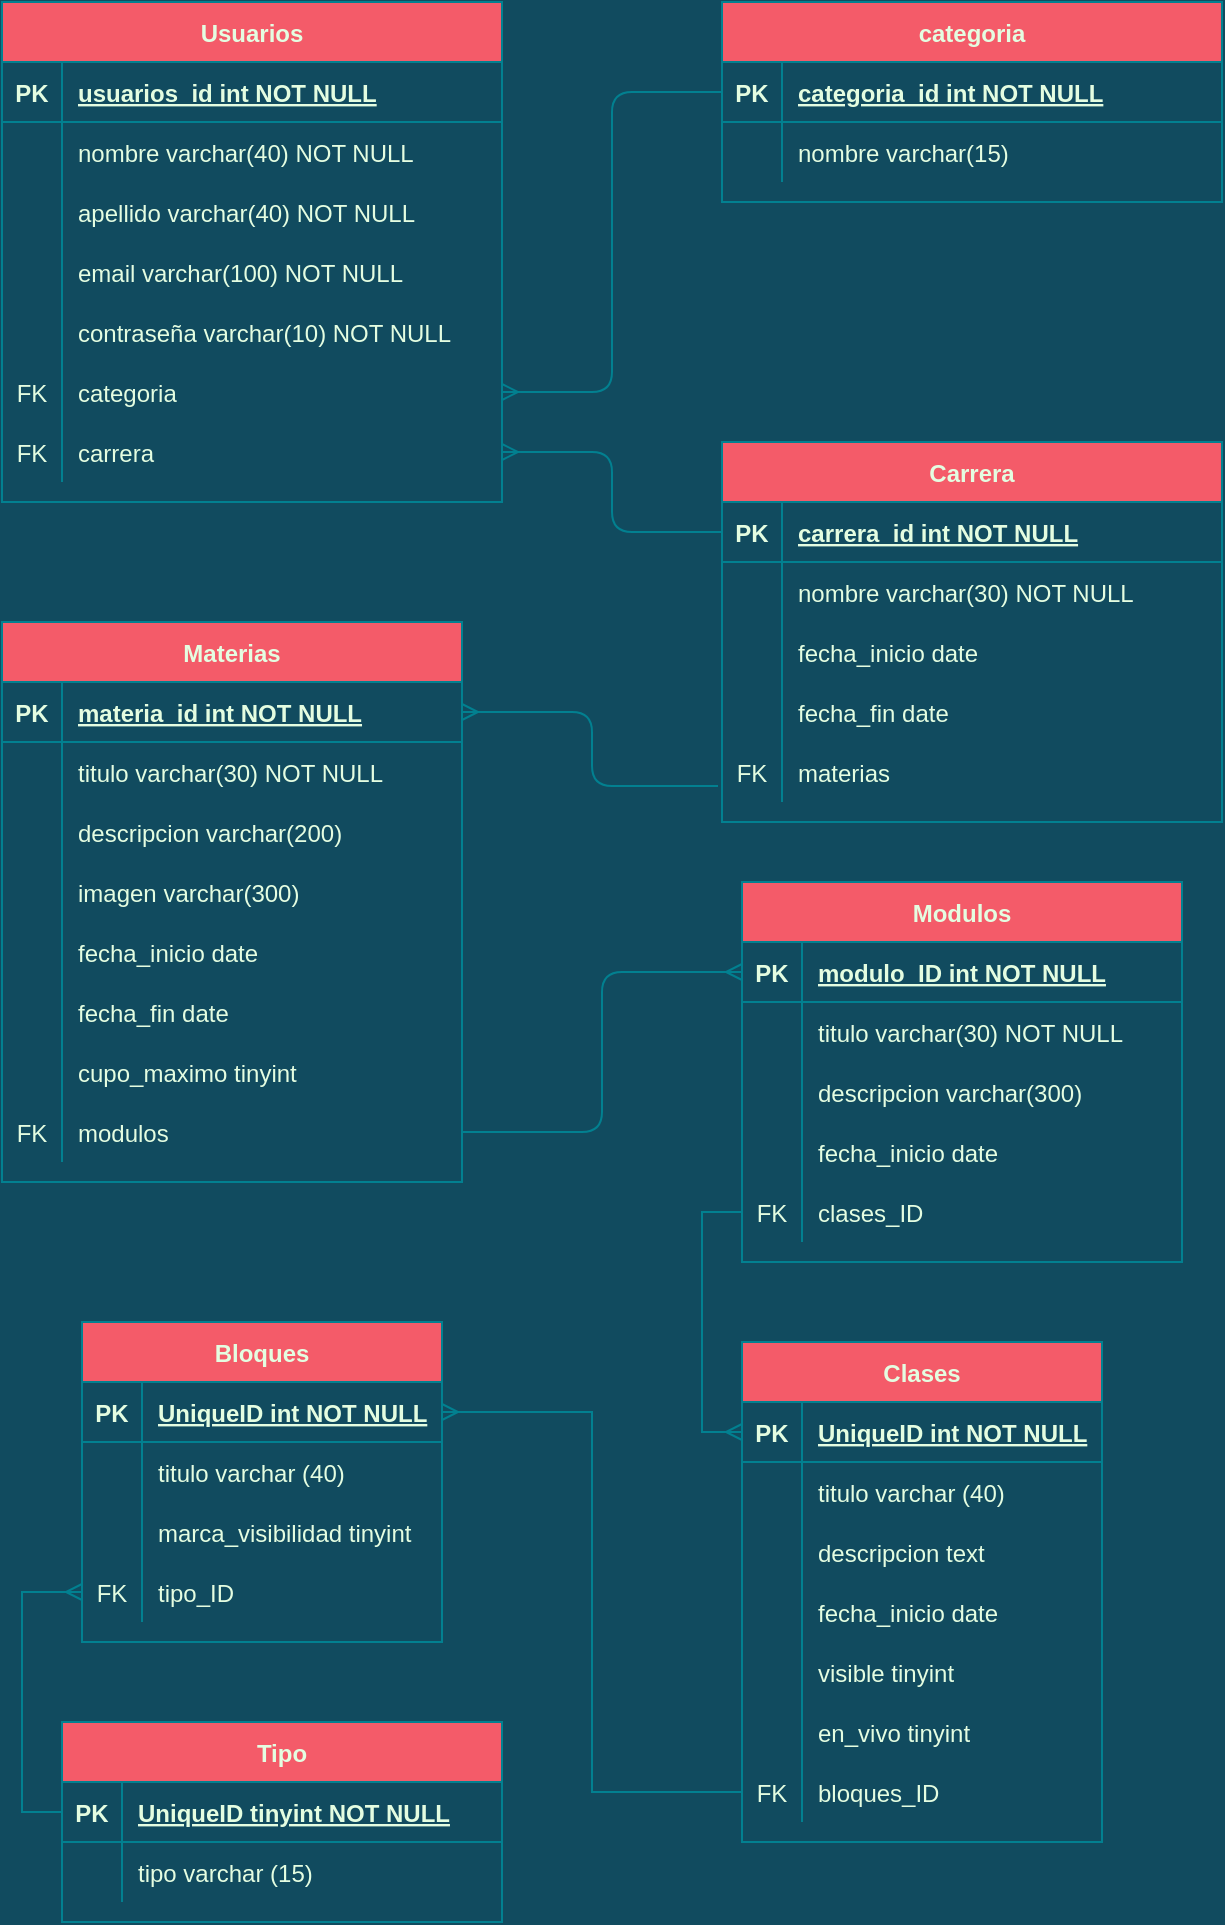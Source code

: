 <mxfile version="14.9.8" type="device"><diagram id="R2lEEEUBdFMjLlhIrx00" name="Page-1"><mxGraphModel dx="1422" dy="762" grid="1" gridSize="10" guides="1" tooltips="1" connect="1" arrows="1" fold="1" page="1" pageScale="1" pageWidth="850" pageHeight="1100" background="#114B5F" math="0" shadow="0" extFonts="Permanent Marker^https://fonts.googleapis.com/css?family=Permanent+Marker"><root><mxCell id="0"/><mxCell id="1" parent="0"/><mxCell id="C-vyLk0tnHw3VtMMgP7b-2" value="Carrera" style="shape=table;startSize=30;container=1;collapsible=1;childLayout=tableLayout;fixedRows=1;rowLines=0;fontStyle=1;align=center;resizeLast=1;fillColor=#F45B69;strokeColor=#028090;fontColor=#E4FDE1;" parent="1" vertex="1"><mxGeometry x="480" y="340" width="250" height="190" as="geometry"/></mxCell><mxCell id="C-vyLk0tnHw3VtMMgP7b-3" value="" style="shape=partialRectangle;collapsible=0;dropTarget=0;pointerEvents=0;fillColor=none;points=[[0,0.5],[1,0.5]];portConstraint=eastwest;top=0;left=0;right=0;bottom=1;strokeColor=#028090;fontColor=#E4FDE1;" parent="C-vyLk0tnHw3VtMMgP7b-2" vertex="1"><mxGeometry y="30" width="250" height="30" as="geometry"/></mxCell><mxCell id="C-vyLk0tnHw3VtMMgP7b-4" value="PK" style="shape=partialRectangle;overflow=hidden;connectable=0;fillColor=none;top=0;left=0;bottom=0;right=0;fontStyle=1;strokeColor=#028090;fontColor=#E4FDE1;" parent="C-vyLk0tnHw3VtMMgP7b-3" vertex="1"><mxGeometry width="30" height="30" as="geometry"/></mxCell><mxCell id="C-vyLk0tnHw3VtMMgP7b-5" value="carrera_id int NOT NULL " style="shape=partialRectangle;overflow=hidden;connectable=0;fillColor=none;top=0;left=0;bottom=0;right=0;align=left;spacingLeft=6;fontStyle=5;strokeColor=#028090;fontColor=#E4FDE1;" parent="C-vyLk0tnHw3VtMMgP7b-3" vertex="1"><mxGeometry x="30" width="220" height="30" as="geometry"/></mxCell><mxCell id="C-vyLk0tnHw3VtMMgP7b-6" value="" style="shape=partialRectangle;collapsible=0;dropTarget=0;pointerEvents=0;fillColor=none;points=[[0,0.5],[1,0.5]];portConstraint=eastwest;top=0;left=0;right=0;bottom=0;strokeColor=#028090;fontColor=#E4FDE1;" parent="C-vyLk0tnHw3VtMMgP7b-2" vertex="1"><mxGeometry y="60" width="250" height="30" as="geometry"/></mxCell><mxCell id="C-vyLk0tnHw3VtMMgP7b-7" value="" style="shape=partialRectangle;overflow=hidden;connectable=0;fillColor=none;top=0;left=0;bottom=0;right=0;strokeColor=#028090;fontColor=#E4FDE1;" parent="C-vyLk0tnHw3VtMMgP7b-6" vertex="1"><mxGeometry width="30" height="30" as="geometry"/></mxCell><mxCell id="C-vyLk0tnHw3VtMMgP7b-8" value="nombre varchar(30) NOT NULL" style="shape=partialRectangle;overflow=hidden;connectable=0;fillColor=none;top=0;left=0;bottom=0;right=0;align=left;spacingLeft=6;strokeColor=#028090;fontColor=#E4FDE1;" parent="C-vyLk0tnHw3VtMMgP7b-6" vertex="1"><mxGeometry x="30" width="220" height="30" as="geometry"/></mxCell><mxCell id="C-vyLk0tnHw3VtMMgP7b-9" value="" style="shape=partialRectangle;collapsible=0;dropTarget=0;pointerEvents=0;fillColor=none;points=[[0,0.5],[1,0.5]];portConstraint=eastwest;top=0;left=0;right=0;bottom=0;strokeColor=#028090;fontColor=#E4FDE1;" parent="C-vyLk0tnHw3VtMMgP7b-2" vertex="1"><mxGeometry y="90" width="250" height="30" as="geometry"/></mxCell><mxCell id="C-vyLk0tnHw3VtMMgP7b-10" value="" style="shape=partialRectangle;overflow=hidden;connectable=0;fillColor=none;top=0;left=0;bottom=0;right=0;strokeColor=#028090;fontColor=#E4FDE1;" parent="C-vyLk0tnHw3VtMMgP7b-9" vertex="1"><mxGeometry width="30" height="30" as="geometry"/></mxCell><mxCell id="C-vyLk0tnHw3VtMMgP7b-11" value="fecha_inicio date" style="shape=partialRectangle;overflow=hidden;connectable=0;fillColor=none;top=0;left=0;bottom=0;right=0;align=left;spacingLeft=6;strokeColor=#028090;fontColor=#E4FDE1;" parent="C-vyLk0tnHw3VtMMgP7b-9" vertex="1"><mxGeometry x="30" width="220" height="30" as="geometry"/></mxCell><mxCell id="m0pjuv-CRAxweKgdvLOo-16" style="shape=partialRectangle;collapsible=0;dropTarget=0;pointerEvents=0;fillColor=none;points=[[0,0.5],[1,0.5]];portConstraint=eastwest;top=0;left=0;right=0;bottom=0;strokeColor=#028090;fontColor=#E4FDE1;" parent="C-vyLk0tnHw3VtMMgP7b-2" vertex="1"><mxGeometry y="120" width="250" height="30" as="geometry"/></mxCell><mxCell id="m0pjuv-CRAxweKgdvLOo-17" style="shape=partialRectangle;overflow=hidden;connectable=0;fillColor=none;top=0;left=0;bottom=0;right=0;strokeColor=#028090;fontColor=#E4FDE1;" parent="m0pjuv-CRAxweKgdvLOo-16" vertex="1"><mxGeometry width="30" height="30" as="geometry"/></mxCell><mxCell id="m0pjuv-CRAxweKgdvLOo-18" value="fecha_fin date" style="shape=partialRectangle;overflow=hidden;connectable=0;fillColor=none;top=0;left=0;bottom=0;right=0;align=left;spacingLeft=6;strokeColor=#028090;fontColor=#E4FDE1;" parent="m0pjuv-CRAxweKgdvLOo-16" vertex="1"><mxGeometry x="30" width="220" height="30" as="geometry"/></mxCell><mxCell id="m0pjuv-CRAxweKgdvLOo-61" style="shape=partialRectangle;collapsible=0;dropTarget=0;pointerEvents=0;fillColor=none;points=[[0,0.5],[1,0.5]];portConstraint=eastwest;top=0;left=0;right=0;bottom=0;strokeColor=#028090;fontColor=#E4FDE1;" parent="C-vyLk0tnHw3VtMMgP7b-2" vertex="1"><mxGeometry y="150" width="250" height="30" as="geometry"/></mxCell><mxCell id="m0pjuv-CRAxweKgdvLOo-62" value="FK" style="shape=partialRectangle;overflow=hidden;connectable=0;fillColor=none;top=0;left=0;bottom=0;right=0;strokeColor=#028090;fontColor=#E4FDE1;" parent="m0pjuv-CRAxweKgdvLOo-61" vertex="1"><mxGeometry width="30" height="30" as="geometry"/></mxCell><mxCell id="m0pjuv-CRAxweKgdvLOo-63" value="materias" style="shape=partialRectangle;overflow=hidden;connectable=0;fillColor=none;top=0;left=0;bottom=0;right=0;align=left;spacingLeft=6;strokeColor=#028090;fontColor=#E4FDE1;" parent="m0pjuv-CRAxweKgdvLOo-61" vertex="1"><mxGeometry x="30" width="220" height="30" as="geometry"/></mxCell><mxCell id="C-vyLk0tnHw3VtMMgP7b-13" value="categoria" style="shape=table;startSize=30;container=1;collapsible=1;childLayout=tableLayout;fixedRows=1;rowLines=0;fontStyle=1;align=center;resizeLast=1;fillColor=#F45B69;strokeColor=#028090;fontColor=#E4FDE1;" parent="1" vertex="1"><mxGeometry x="480" y="120" width="250" height="100" as="geometry"/></mxCell><mxCell id="C-vyLk0tnHw3VtMMgP7b-14" value="" style="shape=partialRectangle;collapsible=0;dropTarget=0;pointerEvents=0;fillColor=none;points=[[0,0.5],[1,0.5]];portConstraint=eastwest;top=0;left=0;right=0;bottom=1;strokeColor=#028090;fontColor=#E4FDE1;" parent="C-vyLk0tnHw3VtMMgP7b-13" vertex="1"><mxGeometry y="30" width="250" height="30" as="geometry"/></mxCell><mxCell id="C-vyLk0tnHw3VtMMgP7b-15" value="PK" style="shape=partialRectangle;overflow=hidden;connectable=0;fillColor=none;top=0;left=0;bottom=0;right=0;fontStyle=1;strokeColor=#028090;fontColor=#E4FDE1;" parent="C-vyLk0tnHw3VtMMgP7b-14" vertex="1"><mxGeometry width="30" height="30" as="geometry"/></mxCell><mxCell id="C-vyLk0tnHw3VtMMgP7b-16" value="categoria_id int NOT NULL " style="shape=partialRectangle;overflow=hidden;connectable=0;fillColor=none;top=0;left=0;bottom=0;right=0;align=left;spacingLeft=6;fontStyle=5;strokeColor=#028090;fontColor=#E4FDE1;" parent="C-vyLk0tnHw3VtMMgP7b-14" vertex="1"><mxGeometry x="30" width="220" height="30" as="geometry"/></mxCell><mxCell id="C-vyLk0tnHw3VtMMgP7b-17" value="" style="shape=partialRectangle;collapsible=0;dropTarget=0;pointerEvents=0;fillColor=none;points=[[0,0.5],[1,0.5]];portConstraint=eastwest;top=0;left=0;right=0;bottom=0;strokeColor=#028090;fontColor=#E4FDE1;" parent="C-vyLk0tnHw3VtMMgP7b-13" vertex="1"><mxGeometry y="60" width="250" height="30" as="geometry"/></mxCell><mxCell id="C-vyLk0tnHw3VtMMgP7b-18" value="" style="shape=partialRectangle;overflow=hidden;connectable=0;fillColor=none;top=0;left=0;bottom=0;right=0;strokeColor=#028090;fontColor=#E4FDE1;" parent="C-vyLk0tnHw3VtMMgP7b-17" vertex="1"><mxGeometry width="30" height="30" as="geometry"/></mxCell><mxCell id="C-vyLk0tnHw3VtMMgP7b-19" value="nombre varchar(15)" style="shape=partialRectangle;overflow=hidden;connectable=0;fillColor=none;top=0;left=0;bottom=0;right=0;align=left;spacingLeft=6;strokeColor=#028090;fontColor=#E4FDE1;" parent="C-vyLk0tnHw3VtMMgP7b-17" vertex="1"><mxGeometry x="30" width="220" height="30" as="geometry"/></mxCell><mxCell id="C-vyLk0tnHw3VtMMgP7b-23" value="Usuarios" style="shape=table;startSize=30;container=1;collapsible=1;childLayout=tableLayout;fixedRows=1;rowLines=0;fontStyle=1;align=center;resizeLast=1;fillColor=#F45B69;strokeColor=#028090;fontColor=#E4FDE1;" parent="1" vertex="1"><mxGeometry x="120" y="120" width="250" height="250" as="geometry"/></mxCell><mxCell id="C-vyLk0tnHw3VtMMgP7b-24" value="" style="shape=partialRectangle;collapsible=0;dropTarget=0;pointerEvents=0;fillColor=none;points=[[0,0.5],[1,0.5]];portConstraint=eastwest;top=0;left=0;right=0;bottom=1;strokeColor=#028090;fontColor=#E4FDE1;" parent="C-vyLk0tnHw3VtMMgP7b-23" vertex="1"><mxGeometry y="30" width="250" height="30" as="geometry"/></mxCell><mxCell id="C-vyLk0tnHw3VtMMgP7b-25" value="PK" style="shape=partialRectangle;overflow=hidden;connectable=0;fillColor=none;top=0;left=0;bottom=0;right=0;fontStyle=1;strokeColor=#028090;fontColor=#E4FDE1;" parent="C-vyLk0tnHw3VtMMgP7b-24" vertex="1"><mxGeometry width="30" height="30" as="geometry"/></mxCell><mxCell id="C-vyLk0tnHw3VtMMgP7b-26" value="usuarios_id int NOT NULL " style="shape=partialRectangle;overflow=hidden;connectable=0;fillColor=none;top=0;left=0;bottom=0;right=0;align=left;spacingLeft=6;fontStyle=5;strokeColor=#028090;fontColor=#E4FDE1;" parent="C-vyLk0tnHw3VtMMgP7b-24" vertex="1"><mxGeometry x="30" width="220" height="30" as="geometry"/></mxCell><mxCell id="C-vyLk0tnHw3VtMMgP7b-27" value="" style="shape=partialRectangle;collapsible=0;dropTarget=0;pointerEvents=0;fillColor=none;points=[[0,0.5],[1,0.5]];portConstraint=eastwest;top=0;left=0;right=0;bottom=0;strokeColor=#028090;fontColor=#E4FDE1;" parent="C-vyLk0tnHw3VtMMgP7b-23" vertex="1"><mxGeometry y="60" width="250" height="30" as="geometry"/></mxCell><mxCell id="C-vyLk0tnHw3VtMMgP7b-28" value="" style="shape=partialRectangle;overflow=hidden;connectable=0;fillColor=none;top=0;left=0;bottom=0;right=0;strokeColor=#028090;fontColor=#E4FDE1;" parent="C-vyLk0tnHw3VtMMgP7b-27" vertex="1"><mxGeometry width="30" height="30" as="geometry"/></mxCell><mxCell id="C-vyLk0tnHw3VtMMgP7b-29" value="nombre varchar(40) NOT NULL" style="shape=partialRectangle;overflow=hidden;connectable=0;fillColor=none;top=0;left=0;bottom=0;right=0;align=left;spacingLeft=6;strokeColor=#028090;fontColor=#E4FDE1;" parent="C-vyLk0tnHw3VtMMgP7b-27" vertex="1"><mxGeometry x="30" width="220" height="30" as="geometry"/></mxCell><mxCell id="m0pjuv-CRAxweKgdvLOo-1" style="shape=partialRectangle;collapsible=0;dropTarget=0;pointerEvents=0;fillColor=none;points=[[0,0.5],[1,0.5]];portConstraint=eastwest;top=0;left=0;right=0;bottom=0;strokeColor=#028090;fontColor=#E4FDE1;" parent="C-vyLk0tnHw3VtMMgP7b-23" vertex="1"><mxGeometry y="90" width="250" height="30" as="geometry"/></mxCell><mxCell id="m0pjuv-CRAxweKgdvLOo-2" style="shape=partialRectangle;overflow=hidden;connectable=0;fillColor=none;top=0;left=0;bottom=0;right=0;strokeColor=#028090;fontColor=#E4FDE1;" parent="m0pjuv-CRAxweKgdvLOo-1" vertex="1"><mxGeometry width="30" height="30" as="geometry"/></mxCell><mxCell id="m0pjuv-CRAxweKgdvLOo-3" value="apellido varchar(40) NOT NULL" style="shape=partialRectangle;overflow=hidden;connectable=0;fillColor=none;top=0;left=0;bottom=0;right=0;align=left;spacingLeft=6;strokeColor=#028090;fontColor=#E4FDE1;" parent="m0pjuv-CRAxweKgdvLOo-1" vertex="1"><mxGeometry x="30" width="220" height="30" as="geometry"/></mxCell><mxCell id="m0pjuv-CRAxweKgdvLOo-13" style="shape=partialRectangle;collapsible=0;dropTarget=0;pointerEvents=0;fillColor=none;points=[[0,0.5],[1,0.5]];portConstraint=eastwest;top=0;left=0;right=0;bottom=0;strokeColor=#028090;fontColor=#E4FDE1;" parent="C-vyLk0tnHw3VtMMgP7b-23" vertex="1"><mxGeometry y="120" width="250" height="30" as="geometry"/></mxCell><mxCell id="m0pjuv-CRAxweKgdvLOo-14" style="shape=partialRectangle;overflow=hidden;connectable=0;fillColor=none;top=0;left=0;bottom=0;right=0;strokeColor=#028090;fontColor=#E4FDE1;" parent="m0pjuv-CRAxweKgdvLOo-13" vertex="1"><mxGeometry width="30" height="30" as="geometry"/></mxCell><mxCell id="m0pjuv-CRAxweKgdvLOo-15" value="email varchar(100) NOT NULL" style="shape=partialRectangle;overflow=hidden;connectable=0;fillColor=none;top=0;left=0;bottom=0;right=0;align=left;spacingLeft=6;strokeColor=#028090;fontColor=#E4FDE1;" parent="m0pjuv-CRAxweKgdvLOo-13" vertex="1"><mxGeometry x="30" width="220" height="30" as="geometry"/></mxCell><mxCell id="m0pjuv-CRAxweKgdvLOo-10" style="shape=partialRectangle;collapsible=0;dropTarget=0;pointerEvents=0;fillColor=none;points=[[0,0.5],[1,0.5]];portConstraint=eastwest;top=0;left=0;right=0;bottom=0;strokeColor=#028090;fontColor=#E4FDE1;" parent="C-vyLk0tnHw3VtMMgP7b-23" vertex="1"><mxGeometry y="150" width="250" height="30" as="geometry"/></mxCell><mxCell id="m0pjuv-CRAxweKgdvLOo-11" style="shape=partialRectangle;overflow=hidden;connectable=0;fillColor=none;top=0;left=0;bottom=0;right=0;strokeColor=#028090;fontColor=#E4FDE1;" parent="m0pjuv-CRAxweKgdvLOo-10" vertex="1"><mxGeometry width="30" height="30" as="geometry"/></mxCell><mxCell id="m0pjuv-CRAxweKgdvLOo-12" value="contraseña varchar(10) NOT NULL" style="shape=partialRectangle;overflow=hidden;connectable=0;fillColor=none;top=0;left=0;bottom=0;right=0;align=left;spacingLeft=6;strokeColor=#028090;fontColor=#E4FDE1;" parent="m0pjuv-CRAxweKgdvLOo-10" vertex="1"><mxGeometry x="30" width="220" height="30" as="geometry"/></mxCell><mxCell id="m0pjuv-CRAxweKgdvLOo-7" style="shape=partialRectangle;collapsible=0;dropTarget=0;pointerEvents=0;fillColor=none;points=[[0,0.5],[1,0.5]];portConstraint=eastwest;top=0;left=0;right=0;bottom=0;strokeColor=#028090;fontColor=#E4FDE1;" parent="C-vyLk0tnHw3VtMMgP7b-23" vertex="1"><mxGeometry y="180" width="250" height="30" as="geometry"/></mxCell><mxCell id="m0pjuv-CRAxweKgdvLOo-8" value="FK" style="shape=partialRectangle;overflow=hidden;connectable=0;fillColor=none;top=0;left=0;bottom=0;right=0;strokeColor=#028090;fontColor=#E4FDE1;" parent="m0pjuv-CRAxweKgdvLOo-7" vertex="1"><mxGeometry width="30" height="30" as="geometry"/></mxCell><mxCell id="m0pjuv-CRAxweKgdvLOo-9" value="categoria" style="shape=partialRectangle;overflow=hidden;connectable=0;fillColor=none;top=0;left=0;bottom=0;right=0;align=left;spacingLeft=6;strokeColor=#028090;fontColor=#E4FDE1;" parent="m0pjuv-CRAxweKgdvLOo-7" vertex="1"><mxGeometry x="30" width="220" height="30" as="geometry"/></mxCell><mxCell id="m0pjuv-CRAxweKgdvLOo-4" style="shape=partialRectangle;collapsible=0;dropTarget=0;pointerEvents=0;fillColor=none;points=[[0,0.5],[1,0.5]];portConstraint=eastwest;top=0;left=0;right=0;bottom=0;strokeColor=#028090;fontColor=#E4FDE1;" parent="C-vyLk0tnHw3VtMMgP7b-23" vertex="1"><mxGeometry y="210" width="250" height="30" as="geometry"/></mxCell><mxCell id="m0pjuv-CRAxweKgdvLOo-5" value="FK" style="shape=partialRectangle;overflow=hidden;connectable=0;fillColor=none;top=0;left=0;bottom=0;right=0;strokeColor=#028090;fontColor=#E4FDE1;" parent="m0pjuv-CRAxweKgdvLOo-4" vertex="1"><mxGeometry width="30" height="30" as="geometry"/></mxCell><mxCell id="m0pjuv-CRAxweKgdvLOo-6" value="carrera" style="shape=partialRectangle;overflow=hidden;connectable=0;fillColor=none;top=0;left=0;bottom=0;right=0;align=left;spacingLeft=6;strokeColor=#028090;fontColor=#E4FDE1;" parent="m0pjuv-CRAxweKgdvLOo-4" vertex="1"><mxGeometry x="30" width="220" height="30" as="geometry"/></mxCell><mxCell id="m0pjuv-CRAxweKgdvLOo-26" value="Materias" style="shape=table;startSize=30;container=1;collapsible=1;childLayout=tableLayout;fixedRows=1;rowLines=0;fontStyle=1;align=center;resizeLast=1;rounded=0;sketch=0;fontColor=#E4FDE1;strokeColor=#028090;fillColor=#F45B69;" parent="1" vertex="1"><mxGeometry x="120" y="430" width="230" height="280" as="geometry"/></mxCell><mxCell id="m0pjuv-CRAxweKgdvLOo-27" value="" style="shape=partialRectangle;collapsible=0;dropTarget=0;pointerEvents=0;fillColor=none;top=0;left=0;bottom=1;right=0;points=[[0,0.5],[1,0.5]];portConstraint=eastwest;strokeColor=#028090;fontColor=#E4FDE1;" parent="m0pjuv-CRAxweKgdvLOo-26" vertex="1"><mxGeometry y="30" width="230" height="30" as="geometry"/></mxCell><mxCell id="m0pjuv-CRAxweKgdvLOo-28" value="PK" style="shape=partialRectangle;connectable=0;fillColor=none;top=0;left=0;bottom=0;right=0;fontStyle=1;overflow=hidden;strokeColor=#028090;fontColor=#E4FDE1;" parent="m0pjuv-CRAxweKgdvLOo-27" vertex="1"><mxGeometry width="30" height="30" as="geometry"/></mxCell><mxCell id="m0pjuv-CRAxweKgdvLOo-29" value="materia_id int NOT NULL" style="shape=partialRectangle;connectable=0;fillColor=none;top=0;left=0;bottom=0;right=0;align=left;spacingLeft=6;fontStyle=5;overflow=hidden;strokeColor=#028090;fontColor=#E4FDE1;" parent="m0pjuv-CRAxweKgdvLOo-27" vertex="1"><mxGeometry x="30" width="200" height="30" as="geometry"/></mxCell><mxCell id="m0pjuv-CRAxweKgdvLOo-30" value="" style="shape=partialRectangle;collapsible=0;dropTarget=0;pointerEvents=0;fillColor=none;top=0;left=0;bottom=0;right=0;points=[[0,0.5],[1,0.5]];portConstraint=eastwest;strokeColor=#028090;fontColor=#E4FDE1;" parent="m0pjuv-CRAxweKgdvLOo-26" vertex="1"><mxGeometry y="60" width="230" height="30" as="geometry"/></mxCell><mxCell id="m0pjuv-CRAxweKgdvLOo-31" value="" style="shape=partialRectangle;connectable=0;fillColor=none;top=0;left=0;bottom=0;right=0;editable=1;overflow=hidden;strokeColor=#028090;fontColor=#E4FDE1;" parent="m0pjuv-CRAxweKgdvLOo-30" vertex="1"><mxGeometry width="30" height="30" as="geometry"/></mxCell><mxCell id="m0pjuv-CRAxweKgdvLOo-32" value="titulo varchar(30) NOT NULL" style="shape=partialRectangle;connectable=0;fillColor=none;top=0;left=0;bottom=0;right=0;align=left;spacingLeft=6;overflow=hidden;strokeColor=#028090;fontColor=#E4FDE1;" parent="m0pjuv-CRAxweKgdvLOo-30" vertex="1"><mxGeometry x="30" width="200" height="30" as="geometry"/></mxCell><mxCell id="m0pjuv-CRAxweKgdvLOo-33" value="" style="shape=partialRectangle;collapsible=0;dropTarget=0;pointerEvents=0;fillColor=none;top=0;left=0;bottom=0;right=0;points=[[0,0.5],[1,0.5]];portConstraint=eastwest;strokeColor=#028090;fontColor=#E4FDE1;" parent="m0pjuv-CRAxweKgdvLOo-26" vertex="1"><mxGeometry y="90" width="230" height="30" as="geometry"/></mxCell><mxCell id="m0pjuv-CRAxweKgdvLOo-34" value="" style="shape=partialRectangle;connectable=0;fillColor=none;top=0;left=0;bottom=0;right=0;editable=1;overflow=hidden;strokeColor=#028090;fontColor=#E4FDE1;" parent="m0pjuv-CRAxweKgdvLOo-33" vertex="1"><mxGeometry width="30" height="30" as="geometry"/></mxCell><mxCell id="m0pjuv-CRAxweKgdvLOo-35" value="descripcion varchar(200)" style="shape=partialRectangle;connectable=0;fillColor=none;top=0;left=0;bottom=0;right=0;align=left;spacingLeft=6;overflow=hidden;strokeColor=#028090;fontColor=#E4FDE1;" parent="m0pjuv-CRAxweKgdvLOo-33" vertex="1"><mxGeometry x="30" width="200" height="30" as="geometry"/></mxCell><mxCell id="m0pjuv-CRAxweKgdvLOo-36" value="" style="shape=partialRectangle;collapsible=0;dropTarget=0;pointerEvents=0;fillColor=none;top=0;left=0;bottom=0;right=0;points=[[0,0.5],[1,0.5]];portConstraint=eastwest;strokeColor=#028090;fontColor=#E4FDE1;" parent="m0pjuv-CRAxweKgdvLOo-26" vertex="1"><mxGeometry y="120" width="230" height="30" as="geometry"/></mxCell><mxCell id="m0pjuv-CRAxweKgdvLOo-37" value="" style="shape=partialRectangle;connectable=0;fillColor=none;top=0;left=0;bottom=0;right=0;editable=1;overflow=hidden;strokeColor=#028090;fontColor=#E4FDE1;" parent="m0pjuv-CRAxweKgdvLOo-36" vertex="1"><mxGeometry width="30" height="30" as="geometry"/></mxCell><mxCell id="m0pjuv-CRAxweKgdvLOo-38" value="imagen varchar(300)" style="shape=partialRectangle;connectable=0;fillColor=none;top=0;left=0;bottom=0;right=0;align=left;spacingLeft=6;overflow=hidden;strokeColor=#028090;fontColor=#E4FDE1;" parent="m0pjuv-CRAxweKgdvLOo-36" vertex="1"><mxGeometry x="30" width="200" height="30" as="geometry"/></mxCell><mxCell id="m0pjuv-CRAxweKgdvLOo-45" style="shape=partialRectangle;collapsible=0;dropTarget=0;pointerEvents=0;fillColor=none;top=0;left=0;bottom=0;right=0;points=[[0,0.5],[1,0.5]];portConstraint=eastwest;strokeColor=#028090;fontColor=#E4FDE1;" parent="m0pjuv-CRAxweKgdvLOo-26" vertex="1"><mxGeometry y="150" width="230" height="30" as="geometry"/></mxCell><mxCell id="m0pjuv-CRAxweKgdvLOo-46" style="shape=partialRectangle;connectable=0;fillColor=none;top=0;left=0;bottom=0;right=0;editable=1;overflow=hidden;strokeColor=#028090;fontColor=#E4FDE1;" parent="m0pjuv-CRAxweKgdvLOo-45" vertex="1"><mxGeometry width="30" height="30" as="geometry"/></mxCell><mxCell id="m0pjuv-CRAxweKgdvLOo-47" value="fecha_inicio date" style="shape=partialRectangle;connectable=0;fillColor=none;top=0;left=0;bottom=0;right=0;align=left;spacingLeft=6;overflow=hidden;strokeColor=#028090;fontColor=#E4FDE1;" parent="m0pjuv-CRAxweKgdvLOo-45" vertex="1"><mxGeometry x="30" width="200" height="30" as="geometry"/></mxCell><mxCell id="m0pjuv-CRAxweKgdvLOo-42" style="shape=partialRectangle;collapsible=0;dropTarget=0;pointerEvents=0;fillColor=none;top=0;left=0;bottom=0;right=0;points=[[0,0.5],[1,0.5]];portConstraint=eastwest;strokeColor=#028090;fontColor=#E4FDE1;" parent="m0pjuv-CRAxweKgdvLOo-26" vertex="1"><mxGeometry y="180" width="230" height="30" as="geometry"/></mxCell><mxCell id="m0pjuv-CRAxweKgdvLOo-43" style="shape=partialRectangle;connectable=0;fillColor=none;top=0;left=0;bottom=0;right=0;editable=1;overflow=hidden;strokeColor=#028090;fontColor=#E4FDE1;" parent="m0pjuv-CRAxweKgdvLOo-42" vertex="1"><mxGeometry width="30" height="30" as="geometry"/></mxCell><mxCell id="m0pjuv-CRAxweKgdvLOo-44" value="fecha_fin date" style="shape=partialRectangle;connectable=0;fillColor=none;top=0;left=0;bottom=0;right=0;align=left;spacingLeft=6;overflow=hidden;strokeColor=#028090;fontColor=#E4FDE1;" parent="m0pjuv-CRAxweKgdvLOo-42" vertex="1"><mxGeometry x="30" width="200" height="30" as="geometry"/></mxCell><mxCell id="m0pjuv-CRAxweKgdvLOo-39" style="shape=partialRectangle;collapsible=0;dropTarget=0;pointerEvents=0;fillColor=none;top=0;left=0;bottom=0;right=0;points=[[0,0.5],[1,0.5]];portConstraint=eastwest;strokeColor=#028090;fontColor=#E4FDE1;" parent="m0pjuv-CRAxweKgdvLOo-26" vertex="1"><mxGeometry y="210" width="230" height="30" as="geometry"/></mxCell><mxCell id="m0pjuv-CRAxweKgdvLOo-40" style="shape=partialRectangle;connectable=0;fillColor=none;top=0;left=0;bottom=0;right=0;editable=1;overflow=hidden;strokeColor=#028090;fontColor=#E4FDE1;" parent="m0pjuv-CRAxweKgdvLOo-39" vertex="1"><mxGeometry width="30" height="30" as="geometry"/></mxCell><mxCell id="m0pjuv-CRAxweKgdvLOo-41" value="cupo_maximo tinyint" style="shape=partialRectangle;connectable=0;fillColor=none;top=0;left=0;bottom=0;right=0;align=left;spacingLeft=6;overflow=hidden;strokeColor=#028090;fontColor=#E4FDE1;" parent="m0pjuv-CRAxweKgdvLOo-39" vertex="1"><mxGeometry x="30" width="200" height="30" as="geometry"/></mxCell><mxCell id="m0pjuv-CRAxweKgdvLOo-64" style="shape=partialRectangle;collapsible=0;dropTarget=0;pointerEvents=0;fillColor=none;top=0;left=0;bottom=0;right=0;points=[[0,0.5],[1,0.5]];portConstraint=eastwest;strokeColor=#028090;fontColor=#E4FDE1;" parent="m0pjuv-CRAxweKgdvLOo-26" vertex="1"><mxGeometry y="240" width="230" height="30" as="geometry"/></mxCell><mxCell id="m0pjuv-CRAxweKgdvLOo-65" value="FK" style="shape=partialRectangle;connectable=0;fillColor=none;top=0;left=0;bottom=0;right=0;editable=1;overflow=hidden;strokeColor=#028090;fontColor=#E4FDE1;" parent="m0pjuv-CRAxweKgdvLOo-64" vertex="1"><mxGeometry width="30" height="30" as="geometry"/></mxCell><mxCell id="m0pjuv-CRAxweKgdvLOo-66" value="modulos" style="shape=partialRectangle;connectable=0;fillColor=none;top=0;left=0;bottom=0;right=0;align=left;spacingLeft=6;overflow=hidden;strokeColor=#028090;fontColor=#E4FDE1;" parent="m0pjuv-CRAxweKgdvLOo-64" vertex="1"><mxGeometry x="30" width="200" height="30" as="geometry"/></mxCell><mxCell id="m0pjuv-CRAxweKgdvLOo-48" value="Modulos" style="shape=table;startSize=30;container=1;collapsible=1;childLayout=tableLayout;fixedRows=1;rowLines=0;fontStyle=1;align=center;resizeLast=1;rounded=0;sketch=0;fontColor=#E4FDE1;strokeColor=#028090;fillColor=#F45B69;" parent="1" vertex="1"><mxGeometry x="490" y="560" width="220" height="190" as="geometry"/></mxCell><mxCell id="m0pjuv-CRAxweKgdvLOo-49" value="" style="shape=partialRectangle;collapsible=0;dropTarget=0;pointerEvents=0;fillColor=none;top=0;left=0;bottom=1;right=0;points=[[0,0.5],[1,0.5]];portConstraint=eastwest;strokeColor=#028090;fontColor=#E4FDE1;" parent="m0pjuv-CRAxweKgdvLOo-48" vertex="1"><mxGeometry y="30" width="220" height="30" as="geometry"/></mxCell><mxCell id="m0pjuv-CRAxweKgdvLOo-50" value="PK" style="shape=partialRectangle;connectable=0;fillColor=none;top=0;left=0;bottom=0;right=0;fontStyle=1;overflow=hidden;strokeColor=#028090;fontColor=#E4FDE1;" parent="m0pjuv-CRAxweKgdvLOo-49" vertex="1"><mxGeometry width="30" height="30" as="geometry"/></mxCell><mxCell id="m0pjuv-CRAxweKgdvLOo-51" value="modulo_ID int NOT NULL" style="shape=partialRectangle;connectable=0;fillColor=none;top=0;left=0;bottom=0;right=0;align=left;spacingLeft=6;fontStyle=5;overflow=hidden;strokeColor=#028090;fontColor=#E4FDE1;" parent="m0pjuv-CRAxweKgdvLOo-49" vertex="1"><mxGeometry x="30" width="190" height="30" as="geometry"/></mxCell><mxCell id="m0pjuv-CRAxweKgdvLOo-52" value="" style="shape=partialRectangle;collapsible=0;dropTarget=0;pointerEvents=0;fillColor=none;top=0;left=0;bottom=0;right=0;points=[[0,0.5],[1,0.5]];portConstraint=eastwest;strokeColor=#028090;fontColor=#E4FDE1;" parent="m0pjuv-CRAxweKgdvLOo-48" vertex="1"><mxGeometry y="60" width="220" height="30" as="geometry"/></mxCell><mxCell id="m0pjuv-CRAxweKgdvLOo-53" value="" style="shape=partialRectangle;connectable=0;fillColor=none;top=0;left=0;bottom=0;right=0;editable=1;overflow=hidden;strokeColor=#028090;fontColor=#E4FDE1;" parent="m0pjuv-CRAxweKgdvLOo-52" vertex="1"><mxGeometry width="30" height="30" as="geometry"/></mxCell><mxCell id="m0pjuv-CRAxweKgdvLOo-54" value="titulo varchar(30) NOT NULL" style="shape=partialRectangle;connectable=0;fillColor=none;top=0;left=0;bottom=0;right=0;align=left;spacingLeft=6;overflow=hidden;strokeColor=#028090;fontColor=#E4FDE1;" parent="m0pjuv-CRAxweKgdvLOo-52" vertex="1"><mxGeometry x="30" width="190" height="30" as="geometry"/></mxCell><mxCell id="m0pjuv-CRAxweKgdvLOo-55" value="" style="shape=partialRectangle;collapsible=0;dropTarget=0;pointerEvents=0;fillColor=none;top=0;left=0;bottom=0;right=0;points=[[0,0.5],[1,0.5]];portConstraint=eastwest;strokeColor=#028090;fontColor=#E4FDE1;" parent="m0pjuv-CRAxweKgdvLOo-48" vertex="1"><mxGeometry y="90" width="220" height="30" as="geometry"/></mxCell><mxCell id="m0pjuv-CRAxweKgdvLOo-56" value="" style="shape=partialRectangle;connectable=0;fillColor=none;top=0;left=0;bottom=0;right=0;editable=1;overflow=hidden;strokeColor=#028090;fontColor=#E4FDE1;" parent="m0pjuv-CRAxweKgdvLOo-55" vertex="1"><mxGeometry width="30" height="30" as="geometry"/></mxCell><mxCell id="m0pjuv-CRAxweKgdvLOo-57" value="descripcion varchar(300)" style="shape=partialRectangle;connectable=0;fillColor=none;top=0;left=0;bottom=0;right=0;align=left;spacingLeft=6;overflow=hidden;strokeColor=#028090;fontColor=#E4FDE1;" parent="m0pjuv-CRAxweKgdvLOo-55" vertex="1"><mxGeometry x="30" width="190" height="30" as="geometry"/></mxCell><mxCell id="m0pjuv-CRAxweKgdvLOo-58" value="" style="shape=partialRectangle;collapsible=0;dropTarget=0;pointerEvents=0;fillColor=none;top=0;left=0;bottom=0;right=0;points=[[0,0.5],[1,0.5]];portConstraint=eastwest;strokeColor=#028090;fontColor=#E4FDE1;" parent="m0pjuv-CRAxweKgdvLOo-48" vertex="1"><mxGeometry y="120" width="220" height="30" as="geometry"/></mxCell><mxCell id="m0pjuv-CRAxweKgdvLOo-59" value="" style="shape=partialRectangle;connectable=0;fillColor=none;top=0;left=0;bottom=0;right=0;editable=1;overflow=hidden;strokeColor=#028090;fontColor=#E4FDE1;" parent="m0pjuv-CRAxweKgdvLOo-58" vertex="1"><mxGeometry width="30" height="30" as="geometry"/></mxCell><mxCell id="m0pjuv-CRAxweKgdvLOo-60" value="fecha_inicio date" style="shape=partialRectangle;connectable=0;fillColor=none;top=0;left=0;bottom=0;right=0;align=left;spacingLeft=6;overflow=hidden;strokeColor=#028090;fontColor=#E4FDE1;" parent="m0pjuv-CRAxweKgdvLOo-58" vertex="1"><mxGeometry x="30" width="190" height="30" as="geometry"/></mxCell><mxCell id="lEgHU10ujCKBMZqOHjtt-52" style="shape=partialRectangle;collapsible=0;dropTarget=0;pointerEvents=0;fillColor=none;top=0;left=0;bottom=0;right=0;points=[[0,0.5],[1,0.5]];portConstraint=eastwest;strokeColor=#028090;fontColor=#E4FDE1;" vertex="1" parent="m0pjuv-CRAxweKgdvLOo-48"><mxGeometry y="150" width="220" height="30" as="geometry"/></mxCell><mxCell id="lEgHU10ujCKBMZqOHjtt-53" value="FK" style="shape=partialRectangle;connectable=0;fillColor=none;top=0;left=0;bottom=0;right=0;editable=1;overflow=hidden;strokeColor=#028090;fontColor=#E4FDE1;" vertex="1" parent="lEgHU10ujCKBMZqOHjtt-52"><mxGeometry width="30" height="30" as="geometry"/></mxCell><mxCell id="lEgHU10ujCKBMZqOHjtt-54" value="clases_ID" style="shape=partialRectangle;connectable=0;fillColor=none;top=0;left=0;bottom=0;right=0;align=left;spacingLeft=6;overflow=hidden;strokeColor=#028090;fontColor=#E4FDE1;" vertex="1" parent="lEgHU10ujCKBMZqOHjtt-52"><mxGeometry x="30" width="190" height="30" as="geometry"/></mxCell><mxCell id="m0pjuv-CRAxweKgdvLOo-67" style="edgeStyle=orthogonalEdgeStyle;curved=0;rounded=1;sketch=0;orthogonalLoop=1;jettySize=auto;html=1;entryX=1;entryY=0.5;entryDx=0;entryDy=0;fontColor=#E4FDE1;strokeColor=#028090;fillColor=#F45B69;endArrow=ERmany;endFill=0;labelBackgroundColor=#114B5F;" parent="1" source="C-vyLk0tnHw3VtMMgP7b-14" target="m0pjuv-CRAxweKgdvLOo-7" edge="1"><mxGeometry relative="1" as="geometry"/></mxCell><mxCell id="m0pjuv-CRAxweKgdvLOo-68" style="edgeStyle=orthogonalEdgeStyle;curved=0;rounded=1;sketch=0;orthogonalLoop=1;jettySize=auto;html=1;exitX=0;exitY=0.5;exitDx=0;exitDy=0;entryX=1;entryY=0.5;entryDx=0;entryDy=0;fontColor=#E4FDE1;strokeColor=#028090;fillColor=#F45B69;endArrow=ERmany;endFill=0;labelBackgroundColor=#114B5F;" parent="1" source="C-vyLk0tnHw3VtMMgP7b-3" target="m0pjuv-CRAxweKgdvLOo-4" edge="1"><mxGeometry relative="1" as="geometry"/></mxCell><mxCell id="m0pjuv-CRAxweKgdvLOo-69" style="edgeStyle=orthogonalEdgeStyle;curved=0;rounded=1;sketch=0;orthogonalLoop=1;jettySize=auto;html=1;exitX=1;exitY=0.5;exitDx=0;exitDy=0;entryX=-0.008;entryY=0.733;entryDx=0;entryDy=0;entryPerimeter=0;fontColor=#E4FDE1;strokeColor=#028090;fillColor=#F45B69;endArrow=none;endFill=0;startArrow=ERmany;startFill=0;labelBackgroundColor=#114B5F;" parent="1" source="m0pjuv-CRAxweKgdvLOo-27" target="m0pjuv-CRAxweKgdvLOo-61" edge="1"><mxGeometry relative="1" as="geometry"/></mxCell><mxCell id="m0pjuv-CRAxweKgdvLOo-70" style="edgeStyle=orthogonalEdgeStyle;curved=0;rounded=1;sketch=0;orthogonalLoop=1;jettySize=auto;html=1;exitX=0;exitY=0.5;exitDx=0;exitDy=0;entryX=1;entryY=0.5;entryDx=0;entryDy=0;fontColor=#E4FDE1;strokeColor=#028090;fillColor=#F45B69;startArrow=ERmany;startFill=0;endArrow=none;endFill=0;labelBackgroundColor=#114B5F;" parent="1" source="m0pjuv-CRAxweKgdvLOo-49" target="m0pjuv-CRAxweKgdvLOo-64" edge="1"><mxGeometry relative="1" as="geometry"/></mxCell><mxCell id="lEgHU10ujCKBMZqOHjtt-1" value="Clases" style="shape=table;startSize=30;container=1;collapsible=1;childLayout=tableLayout;fixedRows=1;rowLines=0;fontStyle=1;align=center;resizeLast=1;fillColor=#F45B69;strokeColor=#028090;fontColor=#E4FDE1;" vertex="1" parent="1"><mxGeometry x="490" y="790" width="180" height="250" as="geometry"/></mxCell><mxCell id="lEgHU10ujCKBMZqOHjtt-2" value="" style="shape=partialRectangle;collapsible=0;dropTarget=0;pointerEvents=0;fillColor=none;top=0;left=0;bottom=1;right=0;points=[[0,0.5],[1,0.5]];portConstraint=eastwest;strokeColor=#028090;fontColor=#E4FDE1;" vertex="1" parent="lEgHU10ujCKBMZqOHjtt-1"><mxGeometry y="30" width="180" height="30" as="geometry"/></mxCell><mxCell id="lEgHU10ujCKBMZqOHjtt-3" value="PK" style="shape=partialRectangle;connectable=0;fillColor=none;top=0;left=0;bottom=0;right=0;fontStyle=1;overflow=hidden;strokeColor=#028090;fontColor=#E4FDE1;" vertex="1" parent="lEgHU10ujCKBMZqOHjtt-2"><mxGeometry width="30" height="30" as="geometry"/></mxCell><mxCell id="lEgHU10ujCKBMZqOHjtt-4" value="UniqueID int NOT NULL" style="shape=partialRectangle;connectable=0;fillColor=none;top=0;left=0;bottom=0;right=0;align=left;spacingLeft=6;fontStyle=5;overflow=hidden;strokeColor=#028090;fontColor=#E4FDE1;" vertex="1" parent="lEgHU10ujCKBMZqOHjtt-2"><mxGeometry x="30" width="150" height="30" as="geometry"/></mxCell><mxCell id="lEgHU10ujCKBMZqOHjtt-5" value="" style="shape=partialRectangle;collapsible=0;dropTarget=0;pointerEvents=0;fillColor=none;top=0;left=0;bottom=0;right=0;points=[[0,0.5],[1,0.5]];portConstraint=eastwest;strokeColor=#028090;fontColor=#E4FDE1;" vertex="1" parent="lEgHU10ujCKBMZqOHjtt-1"><mxGeometry y="60" width="180" height="30" as="geometry"/></mxCell><mxCell id="lEgHU10ujCKBMZqOHjtt-6" value="" style="shape=partialRectangle;connectable=0;fillColor=none;top=0;left=0;bottom=0;right=0;editable=1;overflow=hidden;strokeColor=#028090;fontColor=#E4FDE1;" vertex="1" parent="lEgHU10ujCKBMZqOHjtt-5"><mxGeometry width="30" height="30" as="geometry"/></mxCell><mxCell id="lEgHU10ujCKBMZqOHjtt-7" value="titulo varchar (40)" style="shape=partialRectangle;connectable=0;fillColor=none;top=0;left=0;bottom=0;right=0;align=left;spacingLeft=6;overflow=hidden;strokeColor=#028090;fontColor=#E4FDE1;" vertex="1" parent="lEgHU10ujCKBMZqOHjtt-5"><mxGeometry x="30" width="150" height="30" as="geometry"/></mxCell><mxCell id="lEgHU10ujCKBMZqOHjtt-8" value="" style="shape=partialRectangle;collapsible=0;dropTarget=0;pointerEvents=0;fillColor=none;top=0;left=0;bottom=0;right=0;points=[[0,0.5],[1,0.5]];portConstraint=eastwest;strokeColor=#028090;fontColor=#E4FDE1;" vertex="1" parent="lEgHU10ujCKBMZqOHjtt-1"><mxGeometry y="90" width="180" height="30" as="geometry"/></mxCell><mxCell id="lEgHU10ujCKBMZqOHjtt-9" value="" style="shape=partialRectangle;connectable=0;fillColor=none;top=0;left=0;bottom=0;right=0;editable=1;overflow=hidden;strokeColor=#028090;fontColor=#E4FDE1;" vertex="1" parent="lEgHU10ujCKBMZqOHjtt-8"><mxGeometry width="30" height="30" as="geometry"/></mxCell><mxCell id="lEgHU10ujCKBMZqOHjtt-10" value="descripcion text" style="shape=partialRectangle;connectable=0;fillColor=none;top=0;left=0;bottom=0;right=0;align=left;spacingLeft=6;overflow=hidden;strokeColor=#028090;fontColor=#E4FDE1;" vertex="1" parent="lEgHU10ujCKBMZqOHjtt-8"><mxGeometry x="30" width="150" height="30" as="geometry"/></mxCell><mxCell id="lEgHU10ujCKBMZqOHjtt-11" value="" style="shape=partialRectangle;collapsible=0;dropTarget=0;pointerEvents=0;fillColor=none;top=0;left=0;bottom=0;right=0;points=[[0,0.5],[1,0.5]];portConstraint=eastwest;strokeColor=#028090;fontColor=#E4FDE1;" vertex="1" parent="lEgHU10ujCKBMZqOHjtt-1"><mxGeometry y="120" width="180" height="30" as="geometry"/></mxCell><mxCell id="lEgHU10ujCKBMZqOHjtt-12" value="" style="shape=partialRectangle;connectable=0;fillColor=none;top=0;left=0;bottom=0;right=0;editable=1;overflow=hidden;strokeColor=#028090;fontColor=#E4FDE1;" vertex="1" parent="lEgHU10ujCKBMZqOHjtt-11"><mxGeometry width="30" height="30" as="geometry"/></mxCell><mxCell id="lEgHU10ujCKBMZqOHjtt-13" value="fecha_inicio date" style="shape=partialRectangle;connectable=0;fillColor=none;top=0;left=0;bottom=0;right=0;align=left;spacingLeft=6;overflow=hidden;strokeColor=#028090;fontColor=#E4FDE1;" vertex="1" parent="lEgHU10ujCKBMZqOHjtt-11"><mxGeometry x="30" width="150" height="30" as="geometry"/></mxCell><mxCell id="lEgHU10ujCKBMZqOHjtt-14" style="shape=partialRectangle;collapsible=0;dropTarget=0;pointerEvents=0;fillColor=none;top=0;left=0;bottom=0;right=0;points=[[0,0.5],[1,0.5]];portConstraint=eastwest;strokeColor=#028090;fontColor=#E4FDE1;" vertex="1" parent="lEgHU10ujCKBMZqOHjtt-1"><mxGeometry y="150" width="180" height="30" as="geometry"/></mxCell><mxCell id="lEgHU10ujCKBMZqOHjtt-15" style="shape=partialRectangle;connectable=0;fillColor=none;top=0;left=0;bottom=0;right=0;editable=1;overflow=hidden;strokeColor=#028090;fontColor=#E4FDE1;" vertex="1" parent="lEgHU10ujCKBMZqOHjtt-14"><mxGeometry width="30" height="30" as="geometry"/></mxCell><mxCell id="lEgHU10ujCKBMZqOHjtt-16" value="visible tinyint" style="shape=partialRectangle;connectable=0;fillColor=none;top=0;left=0;bottom=0;right=0;align=left;spacingLeft=6;overflow=hidden;strokeColor=#028090;fontColor=#E4FDE1;" vertex="1" parent="lEgHU10ujCKBMZqOHjtt-14"><mxGeometry x="30" width="150" height="30" as="geometry"/></mxCell><mxCell id="lEgHU10ujCKBMZqOHjtt-17" style="shape=partialRectangle;collapsible=0;dropTarget=0;pointerEvents=0;fillColor=none;top=0;left=0;bottom=0;right=0;points=[[0,0.5],[1,0.5]];portConstraint=eastwest;strokeColor=#028090;fontColor=#E4FDE1;" vertex="1" parent="lEgHU10ujCKBMZqOHjtt-1"><mxGeometry y="180" width="180" height="30" as="geometry"/></mxCell><mxCell id="lEgHU10ujCKBMZqOHjtt-18" style="shape=partialRectangle;connectable=0;fillColor=none;top=0;left=0;bottom=0;right=0;editable=1;overflow=hidden;strokeColor=#028090;fontColor=#E4FDE1;" vertex="1" parent="lEgHU10ujCKBMZqOHjtt-17"><mxGeometry width="30" height="30" as="geometry"/></mxCell><mxCell id="lEgHU10ujCKBMZqOHjtt-19" value="en_vivo tinyint" style="shape=partialRectangle;connectable=0;fillColor=none;top=0;left=0;bottom=0;right=0;align=left;spacingLeft=6;overflow=hidden;strokeColor=#028090;fontColor=#E4FDE1;" vertex="1" parent="lEgHU10ujCKBMZqOHjtt-17"><mxGeometry x="30" width="150" height="30" as="geometry"/></mxCell><mxCell id="lEgHU10ujCKBMZqOHjtt-20" style="shape=partialRectangle;collapsible=0;dropTarget=0;pointerEvents=0;fillColor=none;top=0;left=0;bottom=0;right=0;points=[[0,0.5],[1,0.5]];portConstraint=eastwest;strokeColor=#028090;fontColor=#E4FDE1;" vertex="1" parent="lEgHU10ujCKBMZqOHjtt-1"><mxGeometry y="210" width="180" height="30" as="geometry"/></mxCell><mxCell id="lEgHU10ujCKBMZqOHjtt-21" value="FK" style="shape=partialRectangle;connectable=0;fillColor=none;top=0;left=0;bottom=0;right=0;editable=1;overflow=hidden;strokeColor=#028090;fontColor=#E4FDE1;" vertex="1" parent="lEgHU10ujCKBMZqOHjtt-20"><mxGeometry width="30" height="30" as="geometry"/></mxCell><mxCell id="lEgHU10ujCKBMZqOHjtt-22" value="bloques_ID" style="shape=partialRectangle;connectable=0;fillColor=none;top=0;left=0;bottom=0;right=0;align=left;spacingLeft=6;overflow=hidden;strokeColor=#028090;fontColor=#E4FDE1;" vertex="1" parent="lEgHU10ujCKBMZqOHjtt-20"><mxGeometry x="30" width="150" height="30" as="geometry"/></mxCell><mxCell id="lEgHU10ujCKBMZqOHjtt-23" value="Bloques" style="shape=table;startSize=30;container=1;collapsible=1;childLayout=tableLayout;fixedRows=1;rowLines=0;fontStyle=1;align=center;resizeLast=1;fillColor=#F45B69;strokeColor=#028090;fontColor=#E4FDE1;" vertex="1" parent="1"><mxGeometry x="160" y="780" width="180" height="160" as="geometry"/></mxCell><mxCell id="lEgHU10ujCKBMZqOHjtt-24" value="" style="shape=partialRectangle;collapsible=0;dropTarget=0;pointerEvents=0;fillColor=none;top=0;left=0;bottom=1;right=0;points=[[0,0.5],[1,0.5]];portConstraint=eastwest;strokeColor=#028090;fontColor=#E4FDE1;" vertex="1" parent="lEgHU10ujCKBMZqOHjtt-23"><mxGeometry y="30" width="180" height="30" as="geometry"/></mxCell><mxCell id="lEgHU10ujCKBMZqOHjtt-25" value="PK" style="shape=partialRectangle;connectable=0;fillColor=none;top=0;left=0;bottom=0;right=0;fontStyle=1;overflow=hidden;strokeColor=#028090;fontColor=#E4FDE1;" vertex="1" parent="lEgHU10ujCKBMZqOHjtt-24"><mxGeometry width="30" height="30" as="geometry"/></mxCell><mxCell id="lEgHU10ujCKBMZqOHjtt-26" value="UniqueID int NOT NULL" style="shape=partialRectangle;connectable=0;fillColor=none;top=0;left=0;bottom=0;right=0;align=left;spacingLeft=6;fontStyle=5;overflow=hidden;strokeColor=#028090;fontColor=#E4FDE1;" vertex="1" parent="lEgHU10ujCKBMZqOHjtt-24"><mxGeometry x="30" width="150" height="30" as="geometry"/></mxCell><mxCell id="lEgHU10ujCKBMZqOHjtt-27" value="" style="shape=partialRectangle;collapsible=0;dropTarget=0;pointerEvents=0;fillColor=none;top=0;left=0;bottom=0;right=0;points=[[0,0.5],[1,0.5]];portConstraint=eastwest;strokeColor=#028090;fontColor=#E4FDE1;" vertex="1" parent="lEgHU10ujCKBMZqOHjtt-23"><mxGeometry y="60" width="180" height="30" as="geometry"/></mxCell><mxCell id="lEgHU10ujCKBMZqOHjtt-28" value="" style="shape=partialRectangle;connectable=0;fillColor=none;top=0;left=0;bottom=0;right=0;editable=1;overflow=hidden;strokeColor=#028090;fontColor=#E4FDE1;" vertex="1" parent="lEgHU10ujCKBMZqOHjtt-27"><mxGeometry width="30" height="30" as="geometry"/></mxCell><mxCell id="lEgHU10ujCKBMZqOHjtt-29" value="titulo varchar (40)" style="shape=partialRectangle;connectable=0;fillColor=none;top=0;left=0;bottom=0;right=0;align=left;spacingLeft=6;overflow=hidden;strokeColor=#028090;fontColor=#E4FDE1;" vertex="1" parent="lEgHU10ujCKBMZqOHjtt-27"><mxGeometry x="30" width="150" height="30" as="geometry"/></mxCell><mxCell id="lEgHU10ujCKBMZqOHjtt-30" value="" style="shape=partialRectangle;collapsible=0;dropTarget=0;pointerEvents=0;fillColor=none;top=0;left=0;bottom=0;right=0;points=[[0,0.5],[1,0.5]];portConstraint=eastwest;strokeColor=#028090;fontColor=#E4FDE1;" vertex="1" parent="lEgHU10ujCKBMZqOHjtt-23"><mxGeometry y="90" width="180" height="30" as="geometry"/></mxCell><mxCell id="lEgHU10ujCKBMZqOHjtt-31" value="" style="shape=partialRectangle;connectable=0;fillColor=none;top=0;left=0;bottom=0;right=0;editable=1;overflow=hidden;strokeColor=#028090;fontColor=#E4FDE1;" vertex="1" parent="lEgHU10ujCKBMZqOHjtt-30"><mxGeometry width="30" height="30" as="geometry"/></mxCell><mxCell id="lEgHU10ujCKBMZqOHjtt-32" value="marca_visibilidad tinyint" style="shape=partialRectangle;connectable=0;fillColor=none;top=0;left=0;bottom=0;right=0;align=left;spacingLeft=6;overflow=hidden;strokeColor=#028090;fontColor=#E4FDE1;" vertex="1" parent="lEgHU10ujCKBMZqOHjtt-30"><mxGeometry x="30" width="150" height="30" as="geometry"/></mxCell><mxCell id="lEgHU10ujCKBMZqOHjtt-33" value="" style="shape=partialRectangle;collapsible=0;dropTarget=0;pointerEvents=0;fillColor=none;top=0;left=0;bottom=0;right=0;points=[[0,0.5],[1,0.5]];portConstraint=eastwest;strokeColor=#028090;fontColor=#E4FDE1;" vertex="1" parent="lEgHU10ujCKBMZqOHjtt-23"><mxGeometry y="120" width="180" height="30" as="geometry"/></mxCell><mxCell id="lEgHU10ujCKBMZqOHjtt-34" value="FK" style="shape=partialRectangle;connectable=0;fillColor=none;top=0;left=0;bottom=0;right=0;editable=1;overflow=hidden;strokeColor=#028090;fontColor=#E4FDE1;" vertex="1" parent="lEgHU10ujCKBMZqOHjtt-33"><mxGeometry width="30" height="30" as="geometry"/></mxCell><mxCell id="lEgHU10ujCKBMZqOHjtt-35" value="tipo_ID" style="shape=partialRectangle;connectable=0;fillColor=none;top=0;left=0;bottom=0;right=0;align=left;spacingLeft=6;overflow=hidden;strokeColor=#028090;fontColor=#E4FDE1;" vertex="1" parent="lEgHU10ujCKBMZqOHjtt-33"><mxGeometry x="30" width="150" height="30" as="geometry"/></mxCell><mxCell id="lEgHU10ujCKBMZqOHjtt-36" value="Tipo" style="shape=table;startSize=30;container=1;collapsible=1;childLayout=tableLayout;fixedRows=1;rowLines=0;fontStyle=1;align=center;resizeLast=1;fillColor=#F45B69;strokeColor=#028090;fontColor=#E4FDE1;" vertex="1" parent="1"><mxGeometry x="150" y="980" width="220" height="100" as="geometry"/></mxCell><mxCell id="lEgHU10ujCKBMZqOHjtt-37" value="" style="shape=partialRectangle;collapsible=0;dropTarget=0;pointerEvents=0;fillColor=none;top=0;left=0;bottom=1;right=0;points=[[0,0.5],[1,0.5]];portConstraint=eastwest;strokeColor=#028090;fontColor=#E4FDE1;" vertex="1" parent="lEgHU10ujCKBMZqOHjtt-36"><mxGeometry y="30" width="220" height="30" as="geometry"/></mxCell><mxCell id="lEgHU10ujCKBMZqOHjtt-38" value="PK" style="shape=partialRectangle;connectable=0;fillColor=none;top=0;left=0;bottom=0;right=0;fontStyle=1;overflow=hidden;strokeColor=#028090;fontColor=#E4FDE1;" vertex="1" parent="lEgHU10ujCKBMZqOHjtt-37"><mxGeometry width="30" height="30" as="geometry"/></mxCell><mxCell id="lEgHU10ujCKBMZqOHjtt-39" value="UniqueID tinyint NOT NULL" style="shape=partialRectangle;connectable=0;fillColor=none;top=0;left=0;bottom=0;right=0;align=left;spacingLeft=6;fontStyle=5;overflow=hidden;strokeColor=#028090;fontColor=#E4FDE1;" vertex="1" parent="lEgHU10ujCKBMZqOHjtt-37"><mxGeometry x="30" width="190" height="30" as="geometry"/></mxCell><mxCell id="lEgHU10ujCKBMZqOHjtt-40" value="" style="shape=partialRectangle;collapsible=0;dropTarget=0;pointerEvents=0;fillColor=none;top=0;left=0;bottom=0;right=0;points=[[0,0.5],[1,0.5]];portConstraint=eastwest;strokeColor=#028090;fontColor=#E4FDE1;" vertex="1" parent="lEgHU10ujCKBMZqOHjtt-36"><mxGeometry y="60" width="220" height="30" as="geometry"/></mxCell><mxCell id="lEgHU10ujCKBMZqOHjtt-41" value="" style="shape=partialRectangle;connectable=0;fillColor=none;top=0;left=0;bottom=0;right=0;editable=1;overflow=hidden;strokeColor=#028090;fontColor=#E4FDE1;" vertex="1" parent="lEgHU10ujCKBMZqOHjtt-40"><mxGeometry width="30" height="30" as="geometry"/></mxCell><mxCell id="lEgHU10ujCKBMZqOHjtt-42" value="tipo varchar (15)" style="shape=partialRectangle;connectable=0;fillColor=none;top=0;left=0;bottom=0;right=0;align=left;spacingLeft=6;overflow=hidden;strokeColor=#028090;fontColor=#E4FDE1;" vertex="1" parent="lEgHU10ujCKBMZqOHjtt-40"><mxGeometry x="30" width="190" height="30" as="geometry"/></mxCell><mxCell id="lEgHU10ujCKBMZqOHjtt-51" style="edgeStyle=orthogonalEdgeStyle;rounded=0;orthogonalLoop=1;jettySize=auto;html=1;exitX=0;exitY=0.5;exitDx=0;exitDy=0;entryX=0;entryY=0.5;entryDx=0;entryDy=0;endArrow=ERmany;endFill=0;labelBackgroundColor=#114B5F;strokeColor=#028090;fontColor=#E4FDE1;" edge="1" parent="1" source="lEgHU10ujCKBMZqOHjtt-37" target="lEgHU10ujCKBMZqOHjtt-33"><mxGeometry relative="1" as="geometry"/></mxCell><mxCell id="lEgHU10ujCKBMZqOHjtt-55" style="edgeStyle=orthogonalEdgeStyle;rounded=0;orthogonalLoop=1;jettySize=auto;html=1;exitX=0;exitY=0.5;exitDx=0;exitDy=0;entryX=0;entryY=0.5;entryDx=0;entryDy=0;endArrow=none;endFill=0;startArrow=ERmany;startFill=0;labelBackgroundColor=#114B5F;strokeColor=#028090;fontColor=#E4FDE1;" edge="1" parent="1" source="lEgHU10ujCKBMZqOHjtt-2" target="lEgHU10ujCKBMZqOHjtt-52"><mxGeometry relative="1" as="geometry"/></mxCell><mxCell id="lEgHU10ujCKBMZqOHjtt-56" style="edgeStyle=orthogonalEdgeStyle;rounded=0;orthogonalLoop=1;jettySize=auto;html=1;exitX=1;exitY=0.5;exitDx=0;exitDy=0;entryX=0;entryY=0.5;entryDx=0;entryDy=0;endArrow=none;endFill=0;startArrow=ERmany;startFill=0;labelBackgroundColor=#114B5F;strokeColor=#028090;fontColor=#E4FDE1;" edge="1" parent="1" source="lEgHU10ujCKBMZqOHjtt-24" target="lEgHU10ujCKBMZqOHjtt-20"><mxGeometry relative="1" as="geometry"/></mxCell></root></mxGraphModel></diagram></mxfile>